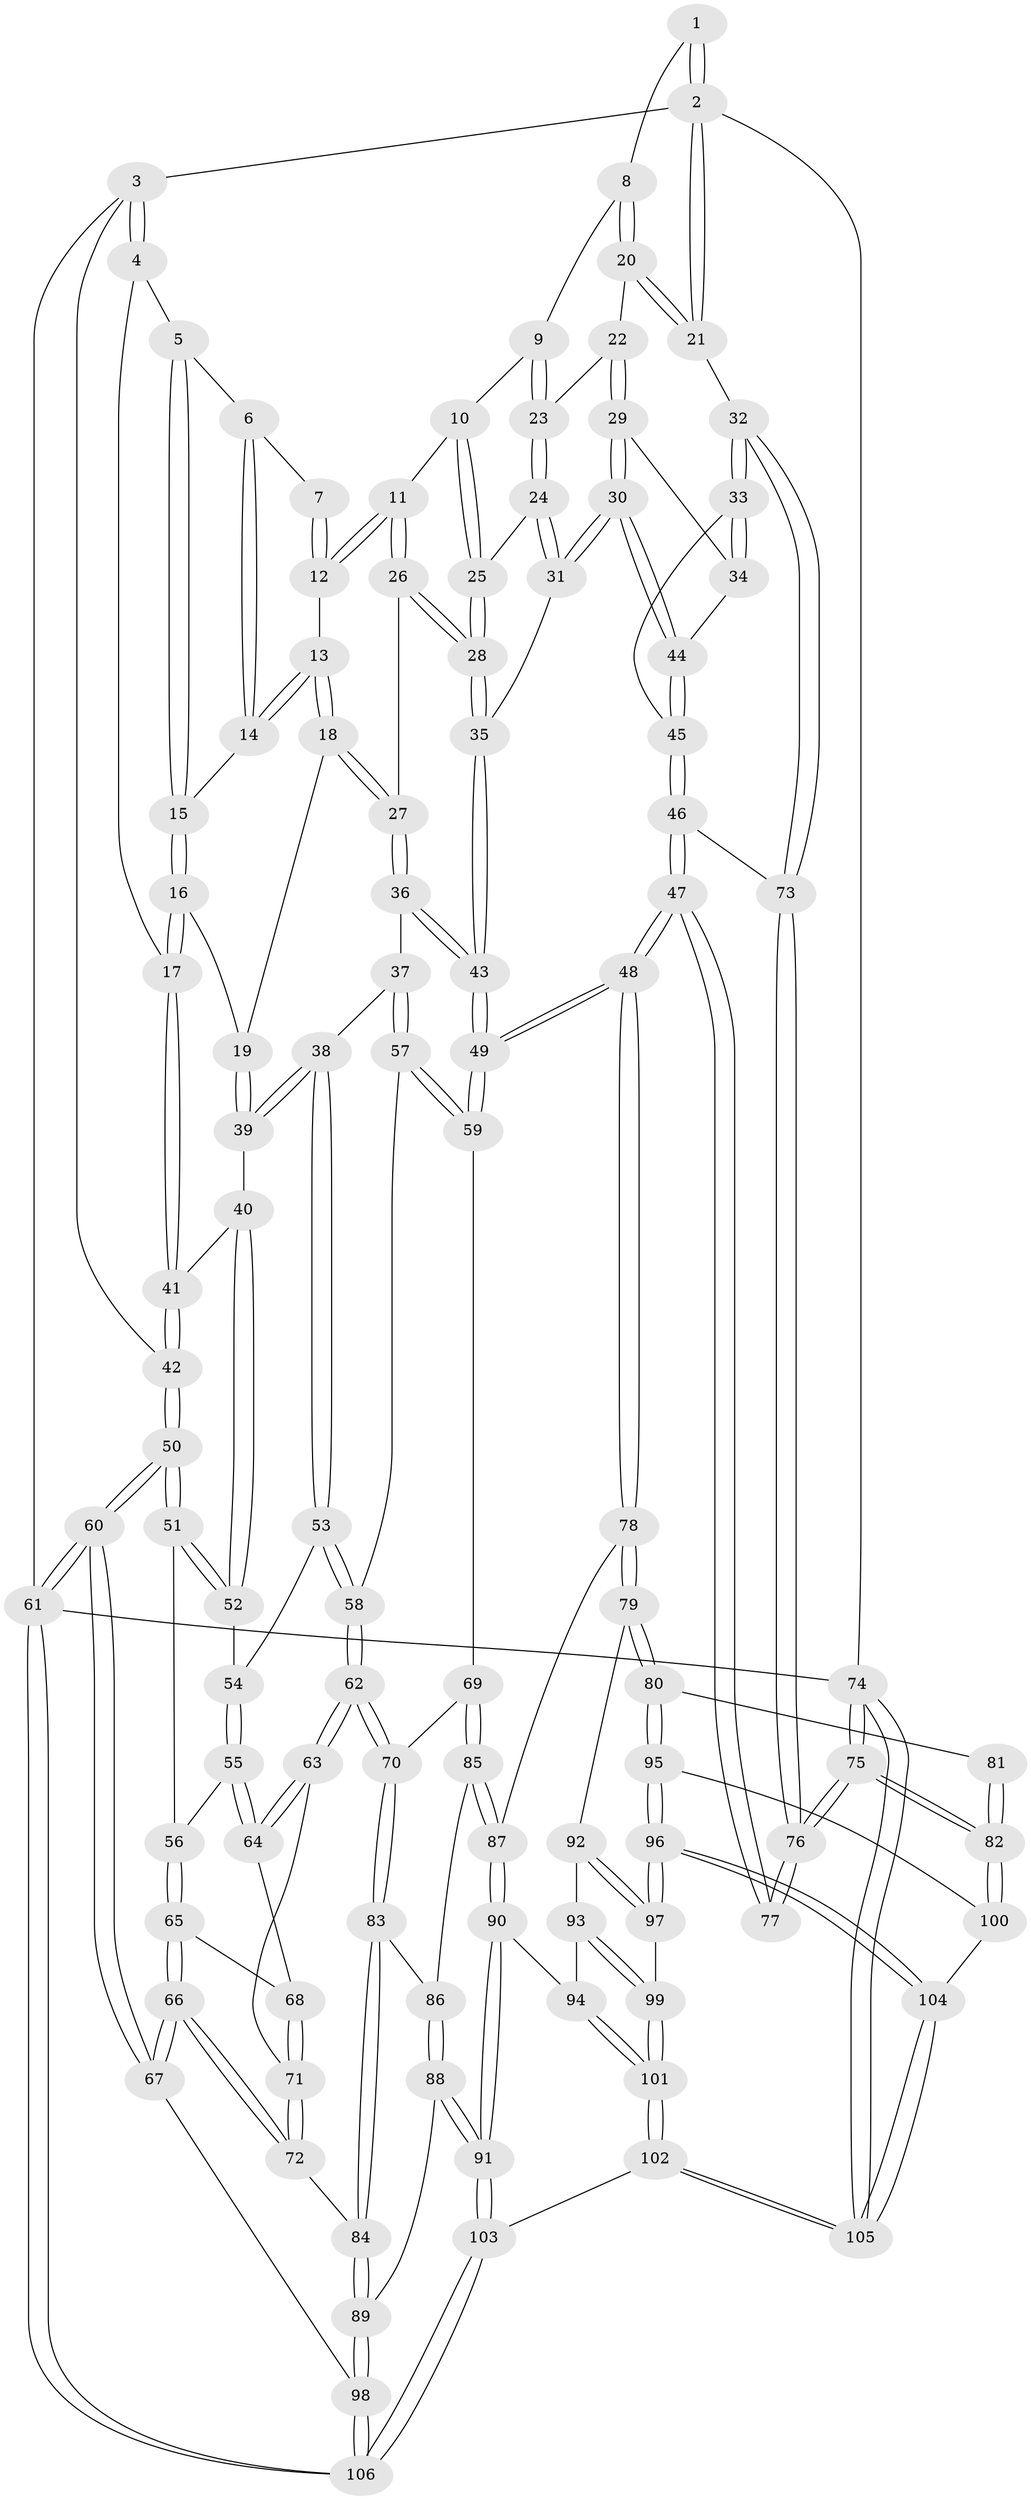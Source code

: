 // Generated by graph-tools (version 1.1) at 2025/02/03/09/25 05:02:21]
// undirected, 106 vertices, 262 edges
graph export_dot {
graph [start="1"]
  node [color=gray90,style=filled];
  1 [pos="+0.6765250032360823+0"];
  2 [pos="+1+0"];
  3 [pos="+0+0"];
  4 [pos="+0.2907199431839981+0"];
  5 [pos="+0.3000697810548022+0"];
  6 [pos="+0.3548545301386953+0"];
  7 [pos="+0.610414232664486+0"];
  8 [pos="+0.733432096684017+0.04933731504742174"];
  9 [pos="+0.6774592093260139+0.1341709763559947"];
  10 [pos="+0.6402292379712953+0.15792949422757163"];
  11 [pos="+0.5466762434886522+0.15203886559779536"];
  12 [pos="+0.533385043123265+0.14537439679913905"];
  13 [pos="+0.5246046717968119+0.14643747988985417"];
  14 [pos="+0.46789948883221505+0.08766480469909879"];
  15 [pos="+0.38289162934888216+0.08205894003403749"];
  16 [pos="+0.3328386087400191+0.20994695965250804"];
  17 [pos="+0.31243812149540046+0.21352530301831985"];
  18 [pos="+0.41589011939183246+0.21892217950531315"];
  19 [pos="+0.41383000245361573+0.21935371529606057"];
  20 [pos="+0.9183347148214758+0.14681354939450567"];
  21 [pos="+1+0.11532814616831712"];
  22 [pos="+0.8026229470533459+0.23568638210550022"];
  23 [pos="+0.8012445239426106+0.235789211723302"];
  24 [pos="+0.7455329407959678+0.26926702219072657"];
  25 [pos="+0.6607029052852503+0.22553299774005592"];
  26 [pos="+0.5709828581766494+0.31345532237079915"];
  27 [pos="+0.5209956473530004+0.3280210819638468"];
  28 [pos="+0.6240438234576013+0.335700446711322"];
  29 [pos="+0.8181898028858844+0.28650537798313575"];
  30 [pos="+0.7430724047062066+0.3940426346321401"];
  31 [pos="+0.7046414314293182+0.36431365419057327"];
  32 [pos="+1+0.4155217261986249"];
  33 [pos="+1+0.41123271395291994"];
  34 [pos="+0.8804020940381913+0.37791522443318937"];
  35 [pos="+0.643378574902745+0.36058166658950774"];
  36 [pos="+0.46062752248486616+0.4214598821302005"];
  37 [pos="+0.4603031792575386+0.4216082688676277"];
  38 [pos="+0.45255908635255904+0.4179148537612065"];
  39 [pos="+0.4283280121744521+0.3966745245462268"];
  40 [pos="+0.27010911455199565+0.3544361071384197"];
  41 [pos="+0.29968413175021+0.2197452216414036"];
  42 [pos="+0+0"];
  43 [pos="+0.5993313402576916+0.4457023568622009"];
  44 [pos="+0.7609963543885295+0.41373108382794926"];
  45 [pos="+0.7560399460243599+0.5017550879860415"];
  46 [pos="+0.7398800000875319+0.5596941291790705"];
  47 [pos="+0.6990598741616868+0.6170924701732067"];
  48 [pos="+0.6570455097883839+0.6468689480273644"];
  49 [pos="+0.6551177208158945+0.6445889341845301"];
  50 [pos="+0+0.24194869230672014"];
  51 [pos="+0+0.3341853282223855"];
  52 [pos="+0.24521256422552284+0.38407946217628475"];
  53 [pos="+0.3129005949761115+0.48725039100567663"];
  54 [pos="+0.2470968692304008+0.4037930500128166"];
  55 [pos="+0.1890187417021768+0.5030766921847971"];
  56 [pos="+0.08637656589833055+0.512701782751253"];
  57 [pos="+0.4563768011325553+0.5169915094751834"];
  58 [pos="+0.32435274164131334+0.5269679603600672"];
  59 [pos="+0.472725826946805+0.5491897328728388"];
  60 [pos="+0+0.8043370966098874"];
  61 [pos="+0+1"];
  62 [pos="+0.2864888615751777+0.6458782359833943"];
  63 [pos="+0.2817177823818848+0.6445477324921286"];
  64 [pos="+0.21124212589216407+0.5607089053256185"];
  65 [pos="+0.081170130282536+0.5730619730548303"];
  66 [pos="+0+0.7770727735290867"];
  67 [pos="+0+0.7924777933838183"];
  68 [pos="+0.11419146830468706+0.5883215811337904"];
  69 [pos="+0.3402187678247087+0.6792461904580981"];
  70 [pos="+0.29078185176685184+0.6507260616767532"];
  71 [pos="+0.18431626929140582+0.6637223055051398"];
  72 [pos="+0.060618438734772705+0.7588568406327837"];
  73 [pos="+1+0.49218247880257504"];
  74 [pos="+1+1"];
  75 [pos="+1+1"];
  76 [pos="+1+0.5278233926485569"];
  77 [pos="+0.8962771043559299+0.6425627530947509"];
  78 [pos="+0.6566011896355518+0.6498147300439236"];
  79 [pos="+0.6732542063524513+0.7079759721436846"];
  80 [pos="+0.761673775206162+0.7927918642791063"];
  81 [pos="+0.886853096849888+0.7061126968869222"];
  82 [pos="+1+0.9915208488147275"];
  83 [pos="+0.20145518069436408+0.8009686394699269"];
  84 [pos="+0.18037202471106292+0.8056618535969436"];
  85 [pos="+0.3793850274569994+0.7319530428891349"];
  86 [pos="+0.23722826975566202+0.8190345032361234"];
  87 [pos="+0.3936367449567566+0.7456015330707862"];
  88 [pos="+0.3044322798012382+0.9073471062044997"];
  89 [pos="+0.18100260422756542+0.890476890852451"];
  90 [pos="+0.40486781787293896+0.850664470271859"];
  91 [pos="+0.3414455646234795+0.9315678710642626"];
  92 [pos="+0.6397258847606414+0.7605827136211454"];
  93 [pos="+0.5369364982167595+0.8438639327195021"];
  94 [pos="+0.4539728163212219+0.8639763978688245"];
  95 [pos="+0.772729697612646+0.8098508840481558"];
  96 [pos="+0.6621560208915941+0.9506358748835616"];
  97 [pos="+0.6198209009401031+0.9313323551326417"];
  98 [pos="+0.13954457873657078+0.9369524859742954"];
  99 [pos="+0.5917532165206325+0.9387251225053895"];
  100 [pos="+0.8439519481516156+0.8715751784763086"];
  101 [pos="+0.5422187606020168+0.9782917224645595"];
  102 [pos="+0.4782771501872375+1"];
  103 [pos="+0.30314500533830185+1"];
  104 [pos="+0.7060443291600318+1"];
  105 [pos="+0.70347031469193+1"];
  106 [pos="+0.27204197265846225+1"];
  1 -- 2;
  1 -- 2;
  1 -- 8;
  2 -- 3;
  2 -- 21;
  2 -- 21;
  2 -- 74;
  3 -- 4;
  3 -- 4;
  3 -- 42;
  3 -- 61;
  4 -- 5;
  4 -- 17;
  5 -- 6;
  5 -- 15;
  5 -- 15;
  6 -- 7;
  6 -- 14;
  6 -- 14;
  7 -- 12;
  7 -- 12;
  8 -- 9;
  8 -- 20;
  8 -- 20;
  9 -- 10;
  9 -- 23;
  9 -- 23;
  10 -- 11;
  10 -- 25;
  10 -- 25;
  11 -- 12;
  11 -- 12;
  11 -- 26;
  11 -- 26;
  12 -- 13;
  13 -- 14;
  13 -- 14;
  13 -- 18;
  13 -- 18;
  14 -- 15;
  15 -- 16;
  15 -- 16;
  16 -- 17;
  16 -- 17;
  16 -- 19;
  17 -- 41;
  17 -- 41;
  18 -- 19;
  18 -- 27;
  18 -- 27;
  19 -- 39;
  19 -- 39;
  20 -- 21;
  20 -- 21;
  20 -- 22;
  21 -- 32;
  22 -- 23;
  22 -- 29;
  22 -- 29;
  23 -- 24;
  23 -- 24;
  24 -- 25;
  24 -- 31;
  24 -- 31;
  25 -- 28;
  25 -- 28;
  26 -- 27;
  26 -- 28;
  26 -- 28;
  27 -- 36;
  27 -- 36;
  28 -- 35;
  28 -- 35;
  29 -- 30;
  29 -- 30;
  29 -- 34;
  30 -- 31;
  30 -- 31;
  30 -- 44;
  30 -- 44;
  31 -- 35;
  32 -- 33;
  32 -- 33;
  32 -- 73;
  32 -- 73;
  33 -- 34;
  33 -- 34;
  33 -- 45;
  34 -- 44;
  35 -- 43;
  35 -- 43;
  36 -- 37;
  36 -- 43;
  36 -- 43;
  37 -- 38;
  37 -- 57;
  37 -- 57;
  38 -- 39;
  38 -- 39;
  38 -- 53;
  38 -- 53;
  39 -- 40;
  40 -- 41;
  40 -- 52;
  40 -- 52;
  41 -- 42;
  41 -- 42;
  42 -- 50;
  42 -- 50;
  43 -- 49;
  43 -- 49;
  44 -- 45;
  44 -- 45;
  45 -- 46;
  45 -- 46;
  46 -- 47;
  46 -- 47;
  46 -- 73;
  47 -- 48;
  47 -- 48;
  47 -- 77;
  47 -- 77;
  48 -- 49;
  48 -- 49;
  48 -- 78;
  48 -- 78;
  49 -- 59;
  49 -- 59;
  50 -- 51;
  50 -- 51;
  50 -- 60;
  50 -- 60;
  51 -- 52;
  51 -- 52;
  51 -- 56;
  52 -- 54;
  53 -- 54;
  53 -- 58;
  53 -- 58;
  54 -- 55;
  54 -- 55;
  55 -- 56;
  55 -- 64;
  55 -- 64;
  56 -- 65;
  56 -- 65;
  57 -- 58;
  57 -- 59;
  57 -- 59;
  58 -- 62;
  58 -- 62;
  59 -- 69;
  60 -- 61;
  60 -- 61;
  60 -- 67;
  60 -- 67;
  61 -- 106;
  61 -- 106;
  61 -- 74;
  62 -- 63;
  62 -- 63;
  62 -- 70;
  62 -- 70;
  63 -- 64;
  63 -- 64;
  63 -- 71;
  64 -- 68;
  65 -- 66;
  65 -- 66;
  65 -- 68;
  66 -- 67;
  66 -- 67;
  66 -- 72;
  66 -- 72;
  67 -- 98;
  68 -- 71;
  68 -- 71;
  69 -- 70;
  69 -- 85;
  69 -- 85;
  70 -- 83;
  70 -- 83;
  71 -- 72;
  71 -- 72;
  72 -- 84;
  73 -- 76;
  73 -- 76;
  74 -- 75;
  74 -- 75;
  74 -- 105;
  74 -- 105;
  75 -- 76;
  75 -- 76;
  75 -- 82;
  75 -- 82;
  76 -- 77;
  76 -- 77;
  78 -- 79;
  78 -- 79;
  78 -- 87;
  79 -- 80;
  79 -- 80;
  79 -- 92;
  80 -- 81;
  80 -- 95;
  80 -- 95;
  81 -- 82;
  81 -- 82;
  82 -- 100;
  82 -- 100;
  83 -- 84;
  83 -- 84;
  83 -- 86;
  84 -- 89;
  84 -- 89;
  85 -- 86;
  85 -- 87;
  85 -- 87;
  86 -- 88;
  86 -- 88;
  87 -- 90;
  87 -- 90;
  88 -- 89;
  88 -- 91;
  88 -- 91;
  89 -- 98;
  89 -- 98;
  90 -- 91;
  90 -- 91;
  90 -- 94;
  91 -- 103;
  91 -- 103;
  92 -- 93;
  92 -- 97;
  92 -- 97;
  93 -- 94;
  93 -- 99;
  93 -- 99;
  94 -- 101;
  94 -- 101;
  95 -- 96;
  95 -- 96;
  95 -- 100;
  96 -- 97;
  96 -- 97;
  96 -- 104;
  96 -- 104;
  97 -- 99;
  98 -- 106;
  98 -- 106;
  99 -- 101;
  99 -- 101;
  100 -- 104;
  101 -- 102;
  101 -- 102;
  102 -- 103;
  102 -- 105;
  102 -- 105;
  103 -- 106;
  103 -- 106;
  104 -- 105;
  104 -- 105;
}
